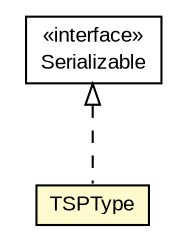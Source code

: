 #!/usr/local/bin/dot
#
# Class diagram 
# Generated by UMLGraph version R5_6-24-gf6e263 (http://www.umlgraph.org/)
#

digraph G {
	edge [fontname="arial",fontsize=10,labelfontname="arial",labelfontsize=10];
	node [fontname="arial",fontsize=10,shape=plaintext];
	nodesep=0.25;
	ranksep=0.5;
	// eu.europa.esig.jaxb.tsl.TSPType
	c709067 [label=<<table title="eu.europa.esig.jaxb.tsl.TSPType" border="0" cellborder="1" cellspacing="0" cellpadding="2" port="p" bgcolor="lemonChiffon" href="./TSPType.html">
		<tr><td><table border="0" cellspacing="0" cellpadding="1">
<tr><td align="center" balign="center"> TSPType </td></tr>
		</table></td></tr>
		</table>>, URL="./TSPType.html", fontname="arial", fontcolor="black", fontsize=10.0];
	//eu.europa.esig.jaxb.tsl.TSPType implements java.io.Serializable
	c709356:p -> c709067:p [dir=back,arrowtail=empty,style=dashed];
	// java.io.Serializable
	c709356 [label=<<table title="java.io.Serializable" border="0" cellborder="1" cellspacing="0" cellpadding="2" port="p" href="http://java.sun.com/j2se/1.4.2/docs/api/java/io/Serializable.html">
		<tr><td><table border="0" cellspacing="0" cellpadding="1">
<tr><td align="center" balign="center"> &#171;interface&#187; </td></tr>
<tr><td align="center" balign="center"> Serializable </td></tr>
		</table></td></tr>
		</table>>, URL="http://java.sun.com/j2se/1.4.2/docs/api/java/io/Serializable.html", fontname="arial", fontcolor="black", fontsize=10.0];
}

